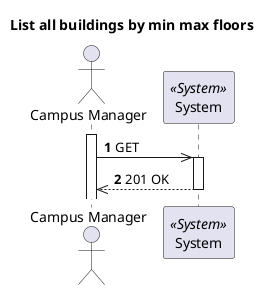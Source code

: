 @startuml
'https://plantuml.com/sequence-diagram

autonumber
skinparam packageStyle rect

title List all buildings by min max floors

actor "Campus Manager" as CM
participant "System" as Sys <<System>>

activate CM
CM->> Sys : GET

activate Sys
CM<<-- Sys : 201 OK
deactivate Sys


@enduml
